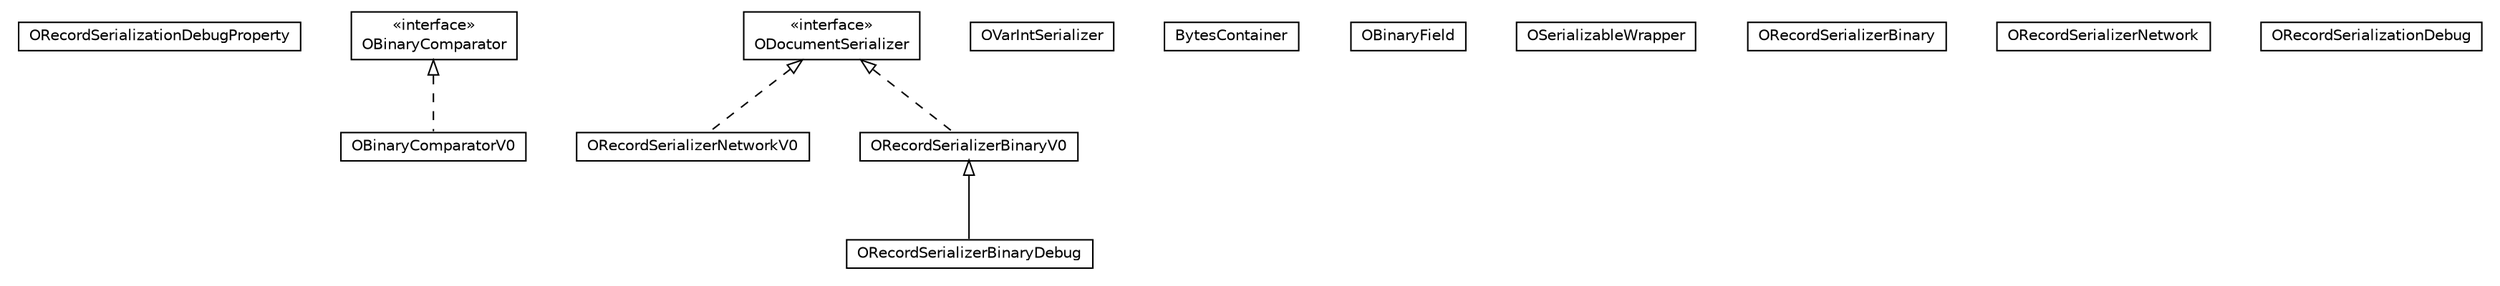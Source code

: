 #!/usr/local/bin/dot
#
# Class diagram 
# Generated by UMLGraph version R5_6-24-gf6e263 (http://www.umlgraph.org/)
#

digraph G {
	edge [fontname="Helvetica",fontsize=10,labelfontname="Helvetica",labelfontsize=10];
	node [fontname="Helvetica",fontsize=10,shape=plaintext];
	nodesep=0.25;
	ranksep=0.5;
	// com.orientechnologies.orient.core.serialization.serializer.record.binary.ORecordSerializationDebugProperty
	c169621 [label=<<table title="com.orientechnologies.orient.core.serialization.serializer.record.binary.ORecordSerializationDebugProperty" border="0" cellborder="1" cellspacing="0" cellpadding="2" port="p" href="./ORecordSerializationDebugProperty.html">
		<tr><td><table border="0" cellspacing="0" cellpadding="1">
<tr><td align="center" balign="center"> ORecordSerializationDebugProperty </td></tr>
		</table></td></tr>
		</table>>, URL="./ORecordSerializationDebugProperty.html", fontname="Helvetica", fontcolor="black", fontsize=10.0];
	// com.orientechnologies.orient.core.serialization.serializer.record.binary.OBinaryComparator
	c169622 [label=<<table title="com.orientechnologies.orient.core.serialization.serializer.record.binary.OBinaryComparator" border="0" cellborder="1" cellspacing="0" cellpadding="2" port="p" href="./OBinaryComparator.html">
		<tr><td><table border="0" cellspacing="0" cellpadding="1">
<tr><td align="center" balign="center"> &#171;interface&#187; </td></tr>
<tr><td align="center" balign="center"> OBinaryComparator </td></tr>
		</table></td></tr>
		</table>>, URL="./OBinaryComparator.html", fontname="Helvetica", fontcolor="black", fontsize=10.0];
	// com.orientechnologies.orient.core.serialization.serializer.record.binary.ORecordSerializerBinaryDebug
	c169623 [label=<<table title="com.orientechnologies.orient.core.serialization.serializer.record.binary.ORecordSerializerBinaryDebug" border="0" cellborder="1" cellspacing="0" cellpadding="2" port="p" href="./ORecordSerializerBinaryDebug.html">
		<tr><td><table border="0" cellspacing="0" cellpadding="1">
<tr><td align="center" balign="center"> ORecordSerializerBinaryDebug </td></tr>
		</table></td></tr>
		</table>>, URL="./ORecordSerializerBinaryDebug.html", fontname="Helvetica", fontcolor="black", fontsize=10.0];
	// com.orientechnologies.orient.core.serialization.serializer.record.binary.OVarIntSerializer
	c169624 [label=<<table title="com.orientechnologies.orient.core.serialization.serializer.record.binary.OVarIntSerializer" border="0" cellborder="1" cellspacing="0" cellpadding="2" port="p" href="./OVarIntSerializer.html">
		<tr><td><table border="0" cellspacing="0" cellpadding="1">
<tr><td align="center" balign="center"> OVarIntSerializer </td></tr>
		</table></td></tr>
		</table>>, URL="./OVarIntSerializer.html", fontname="Helvetica", fontcolor="black", fontsize=10.0];
	// com.orientechnologies.orient.core.serialization.serializer.record.binary.BytesContainer
	c169625 [label=<<table title="com.orientechnologies.orient.core.serialization.serializer.record.binary.BytesContainer" border="0" cellborder="1" cellspacing="0" cellpadding="2" port="p" href="./BytesContainer.html">
		<tr><td><table border="0" cellspacing="0" cellpadding="1">
<tr><td align="center" balign="center"> BytesContainer </td></tr>
		</table></td></tr>
		</table>>, URL="./BytesContainer.html", fontname="Helvetica", fontcolor="black", fontsize=10.0];
	// com.orientechnologies.orient.core.serialization.serializer.record.binary.OBinaryField
	c169626 [label=<<table title="com.orientechnologies.orient.core.serialization.serializer.record.binary.OBinaryField" border="0" cellborder="1" cellspacing="0" cellpadding="2" port="p" href="./OBinaryField.html">
		<tr><td><table border="0" cellspacing="0" cellpadding="1">
<tr><td align="center" balign="center"> OBinaryField </td></tr>
		</table></td></tr>
		</table>>, URL="./OBinaryField.html", fontname="Helvetica", fontcolor="black", fontsize=10.0];
	// com.orientechnologies.orient.core.serialization.serializer.record.binary.OBinaryComparatorV0
	c169627 [label=<<table title="com.orientechnologies.orient.core.serialization.serializer.record.binary.OBinaryComparatorV0" border="0" cellborder="1" cellspacing="0" cellpadding="2" port="p" href="./OBinaryComparatorV0.html">
		<tr><td><table border="0" cellspacing="0" cellpadding="1">
<tr><td align="center" balign="center"> OBinaryComparatorV0 </td></tr>
		</table></td></tr>
		</table>>, URL="./OBinaryComparatorV0.html", fontname="Helvetica", fontcolor="black", fontsize=10.0];
	// com.orientechnologies.orient.core.serialization.serializer.record.binary.OSerializableWrapper
	c169628 [label=<<table title="com.orientechnologies.orient.core.serialization.serializer.record.binary.OSerializableWrapper" border="0" cellborder="1" cellspacing="0" cellpadding="2" port="p" href="./OSerializableWrapper.html">
		<tr><td><table border="0" cellspacing="0" cellpadding="1">
<tr><td align="center" balign="center"> OSerializableWrapper </td></tr>
		</table></td></tr>
		</table>>, URL="./OSerializableWrapper.html", fontname="Helvetica", fontcolor="black", fontsize=10.0];
	// com.orientechnologies.orient.core.serialization.serializer.record.binary.ORecordSerializerBinary
	c169629 [label=<<table title="com.orientechnologies.orient.core.serialization.serializer.record.binary.ORecordSerializerBinary" border="0" cellborder="1" cellspacing="0" cellpadding="2" port="p" href="./ORecordSerializerBinary.html">
		<tr><td><table border="0" cellspacing="0" cellpadding="1">
<tr><td align="center" balign="center"> ORecordSerializerBinary </td></tr>
		</table></td></tr>
		</table>>, URL="./ORecordSerializerBinary.html", fontname="Helvetica", fontcolor="black", fontsize=10.0];
	// com.orientechnologies.orient.core.serialization.serializer.record.binary.ORecordSerializerNetworkV0
	c169630 [label=<<table title="com.orientechnologies.orient.core.serialization.serializer.record.binary.ORecordSerializerNetworkV0" border="0" cellborder="1" cellspacing="0" cellpadding="2" port="p" href="./ORecordSerializerNetworkV0.html">
		<tr><td><table border="0" cellspacing="0" cellpadding="1">
<tr><td align="center" balign="center"> ORecordSerializerNetworkV0 </td></tr>
		</table></td></tr>
		</table>>, URL="./ORecordSerializerNetworkV0.html", fontname="Helvetica", fontcolor="black", fontsize=10.0];
	// com.orientechnologies.orient.core.serialization.serializer.record.binary.ODocumentSerializer
	c169631 [label=<<table title="com.orientechnologies.orient.core.serialization.serializer.record.binary.ODocumentSerializer" border="0" cellborder="1" cellspacing="0" cellpadding="2" port="p" href="./ODocumentSerializer.html">
		<tr><td><table border="0" cellspacing="0" cellpadding="1">
<tr><td align="center" balign="center"> &#171;interface&#187; </td></tr>
<tr><td align="center" balign="center"> ODocumentSerializer </td></tr>
		</table></td></tr>
		</table>>, URL="./ODocumentSerializer.html", fontname="Helvetica", fontcolor="black", fontsize=10.0];
	// com.orientechnologies.orient.core.serialization.serializer.record.binary.ORecordSerializerNetwork
	c169632 [label=<<table title="com.orientechnologies.orient.core.serialization.serializer.record.binary.ORecordSerializerNetwork" border="0" cellborder="1" cellspacing="0" cellpadding="2" port="p" href="./ORecordSerializerNetwork.html">
		<tr><td><table border="0" cellspacing="0" cellpadding="1">
<tr><td align="center" balign="center"> ORecordSerializerNetwork </td></tr>
		</table></td></tr>
		</table>>, URL="./ORecordSerializerNetwork.html", fontname="Helvetica", fontcolor="black", fontsize=10.0];
	// com.orientechnologies.orient.core.serialization.serializer.record.binary.ORecordSerializationDebug
	c169633 [label=<<table title="com.orientechnologies.orient.core.serialization.serializer.record.binary.ORecordSerializationDebug" border="0" cellborder="1" cellspacing="0" cellpadding="2" port="p" href="./ORecordSerializationDebug.html">
		<tr><td><table border="0" cellspacing="0" cellpadding="1">
<tr><td align="center" balign="center"> ORecordSerializationDebug </td></tr>
		</table></td></tr>
		</table>>, URL="./ORecordSerializationDebug.html", fontname="Helvetica", fontcolor="black", fontsize=10.0];
	// com.orientechnologies.orient.core.serialization.serializer.record.binary.ORecordSerializerBinaryV0
	c169634 [label=<<table title="com.orientechnologies.orient.core.serialization.serializer.record.binary.ORecordSerializerBinaryV0" border="0" cellborder="1" cellspacing="0" cellpadding="2" port="p" href="./ORecordSerializerBinaryV0.html">
		<tr><td><table border="0" cellspacing="0" cellpadding="1">
<tr><td align="center" balign="center"> ORecordSerializerBinaryV0 </td></tr>
		</table></td></tr>
		</table>>, URL="./ORecordSerializerBinaryV0.html", fontname="Helvetica", fontcolor="black", fontsize=10.0];
	//com.orientechnologies.orient.core.serialization.serializer.record.binary.ORecordSerializerBinaryDebug extends com.orientechnologies.orient.core.serialization.serializer.record.binary.ORecordSerializerBinaryV0
	c169634:p -> c169623:p [dir=back,arrowtail=empty];
	//com.orientechnologies.orient.core.serialization.serializer.record.binary.OBinaryComparatorV0 implements com.orientechnologies.orient.core.serialization.serializer.record.binary.OBinaryComparator
	c169622:p -> c169627:p [dir=back,arrowtail=empty,style=dashed];
	//com.orientechnologies.orient.core.serialization.serializer.record.binary.ORecordSerializerNetworkV0 implements com.orientechnologies.orient.core.serialization.serializer.record.binary.ODocumentSerializer
	c169631:p -> c169630:p [dir=back,arrowtail=empty,style=dashed];
	//com.orientechnologies.orient.core.serialization.serializer.record.binary.ORecordSerializerBinaryV0 implements com.orientechnologies.orient.core.serialization.serializer.record.binary.ODocumentSerializer
	c169631:p -> c169634:p [dir=back,arrowtail=empty,style=dashed];
}

